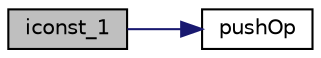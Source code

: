 digraph "iconst_1"
{
 // INTERACTIVE_SVG=YES
  edge [fontname="Helvetica",fontsize="10",labelfontname="Helvetica",labelfontsize="10"];
  node [fontname="Helvetica",fontsize="10",shape=record];
  rankdir="LR";
  Node1345 [label="iconst_1",height=0.2,width=0.4,color="black", fillcolor="grey75", style="filled", fontcolor="black"];
  Node1345 -> Node1346 [color="midnightblue",fontsize="10",style="solid",fontname="Helvetica"];
  Node1346 [label="pushOp",height=0.2,width=0.4,color="black", fillcolor="white", style="filled",URL="$frame_8c.html#a50993c39467516396b64a90eb81af0ba"];
}

